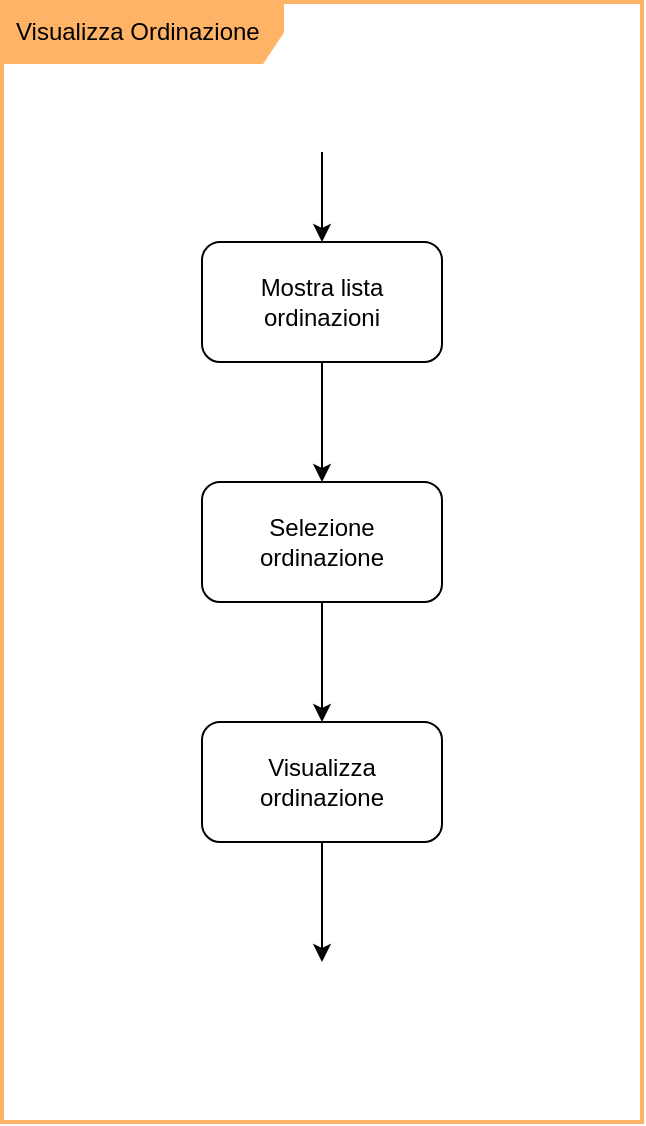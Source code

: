 <mxfile version="18.0.3" type="google"><diagram id="HdMpRw7O5cKW3h367VBU" name="Page-1"><mxGraphModel grid="0" page="0" gridSize="10" guides="1" tooltips="1" connect="1" arrows="1" fold="1" pageScale="1" pageWidth="827" pageHeight="1169" math="0" shadow="0"><root><mxCell id="0"/><mxCell id="1" parent="0"/><mxCell id="rWSI_prrrmScnXe36e3j-1" style="edgeStyle=orthogonalEdgeStyle;rounded=0;orthogonalLoop=1;jettySize=auto;html=1;entryX=0.5;entryY=0;entryDx=0;entryDy=0;" edge="1" parent="1" source="rWSI_prrrmScnXe36e3j-2" target="rWSI_prrrmScnXe36e3j-5"><mxGeometry relative="1" as="geometry"/></mxCell><mxCell id="rWSI_prrrmScnXe36e3j-2" value="" style="shape=image;html=1;verticalAlign=top;verticalLabelPosition=bottom;labelBackgroundColor=#ffffff;imageAspect=0;aspect=fixed;image=https://cdn4.iconfinder.com/data/icons/essential-app-2/16/record-round-circle-dot-128.png" vertex="1" parent="1"><mxGeometry x="342.5" y="80" width="35" height="35" as="geometry"/></mxCell><mxCell id="rWSI_prrrmScnXe36e3j-3" value="" style="shape=image;html=1;verticalAlign=top;verticalLabelPosition=bottom;labelBackgroundColor=#ffffff;imageAspect=0;aspect=fixed;image=https://cdn4.iconfinder.com/data/icons/ionicons/512/icon-ios7-circle-filled-128.png" vertex="1" parent="1"><mxGeometry x="335" y="520" width="50" height="50" as="geometry"/></mxCell><mxCell id="rWSI_prrrmScnXe36e3j-4" style="edgeStyle=orthogonalEdgeStyle;rounded=0;orthogonalLoop=1;jettySize=auto;html=1;" edge="1" parent="1" source="rWSI_prrrmScnXe36e3j-5"><mxGeometry relative="1" as="geometry"><mxPoint x="360" y="280" as="targetPoint"/></mxGeometry></mxCell><mxCell id="rWSI_prrrmScnXe36e3j-5" value="Mostra lista ordinazioni" style="rounded=1;whiteSpace=wrap;html=1;" vertex="1" parent="1"><mxGeometry x="300" y="160" width="120" height="60" as="geometry"/></mxCell><mxCell id="rWSI_prrrmScnXe36e3j-6" style="edgeStyle=orthogonalEdgeStyle;rounded=0;orthogonalLoop=1;jettySize=auto;html=1;entryX=0.5;entryY=0;entryDx=0;entryDy=0;" edge="1" parent="1" source="rWSI_prrrmScnXe36e3j-7" target="rWSI_prrrmScnXe36e3j-9"><mxGeometry relative="1" as="geometry"/></mxCell><mxCell id="rWSI_prrrmScnXe36e3j-7" value="Selezione ordinazione" style="rounded=1;whiteSpace=wrap;html=1;" vertex="1" parent="1"><mxGeometry x="300" y="280" width="120" height="60" as="geometry"/></mxCell><mxCell id="rWSI_prrrmScnXe36e3j-8" style="edgeStyle=orthogonalEdgeStyle;rounded=0;orthogonalLoop=1;jettySize=auto;html=1;entryX=0.5;entryY=0;entryDx=0;entryDy=0;" edge="1" parent="1" source="rWSI_prrrmScnXe36e3j-9" target="rWSI_prrrmScnXe36e3j-3"><mxGeometry relative="1" as="geometry"/></mxCell><mxCell id="rWSI_prrrmScnXe36e3j-9" value="Visualizza ordinazione" style="rounded=1;whiteSpace=wrap;html=1;" vertex="1" parent="1"><mxGeometry x="300" y="400" width="120" height="60" as="geometry"/></mxCell><mxCell id="rWSI_prrrmScnXe36e3j-10" value="Visualizza Ordinazione" style="shape=umlFrame;whiteSpace=wrap;html=1;width=140;height=30;boundedLbl=1;verticalAlign=middle;align=left;spacingLeft=5;strokeWidth=2;strokeColor=#FFB366;fillColor=#FFB366;" vertex="1" parent="1"><mxGeometry x="200" y="40" width="320" height="560" as="geometry"/></mxCell></root></mxGraphModel></diagram></mxfile>